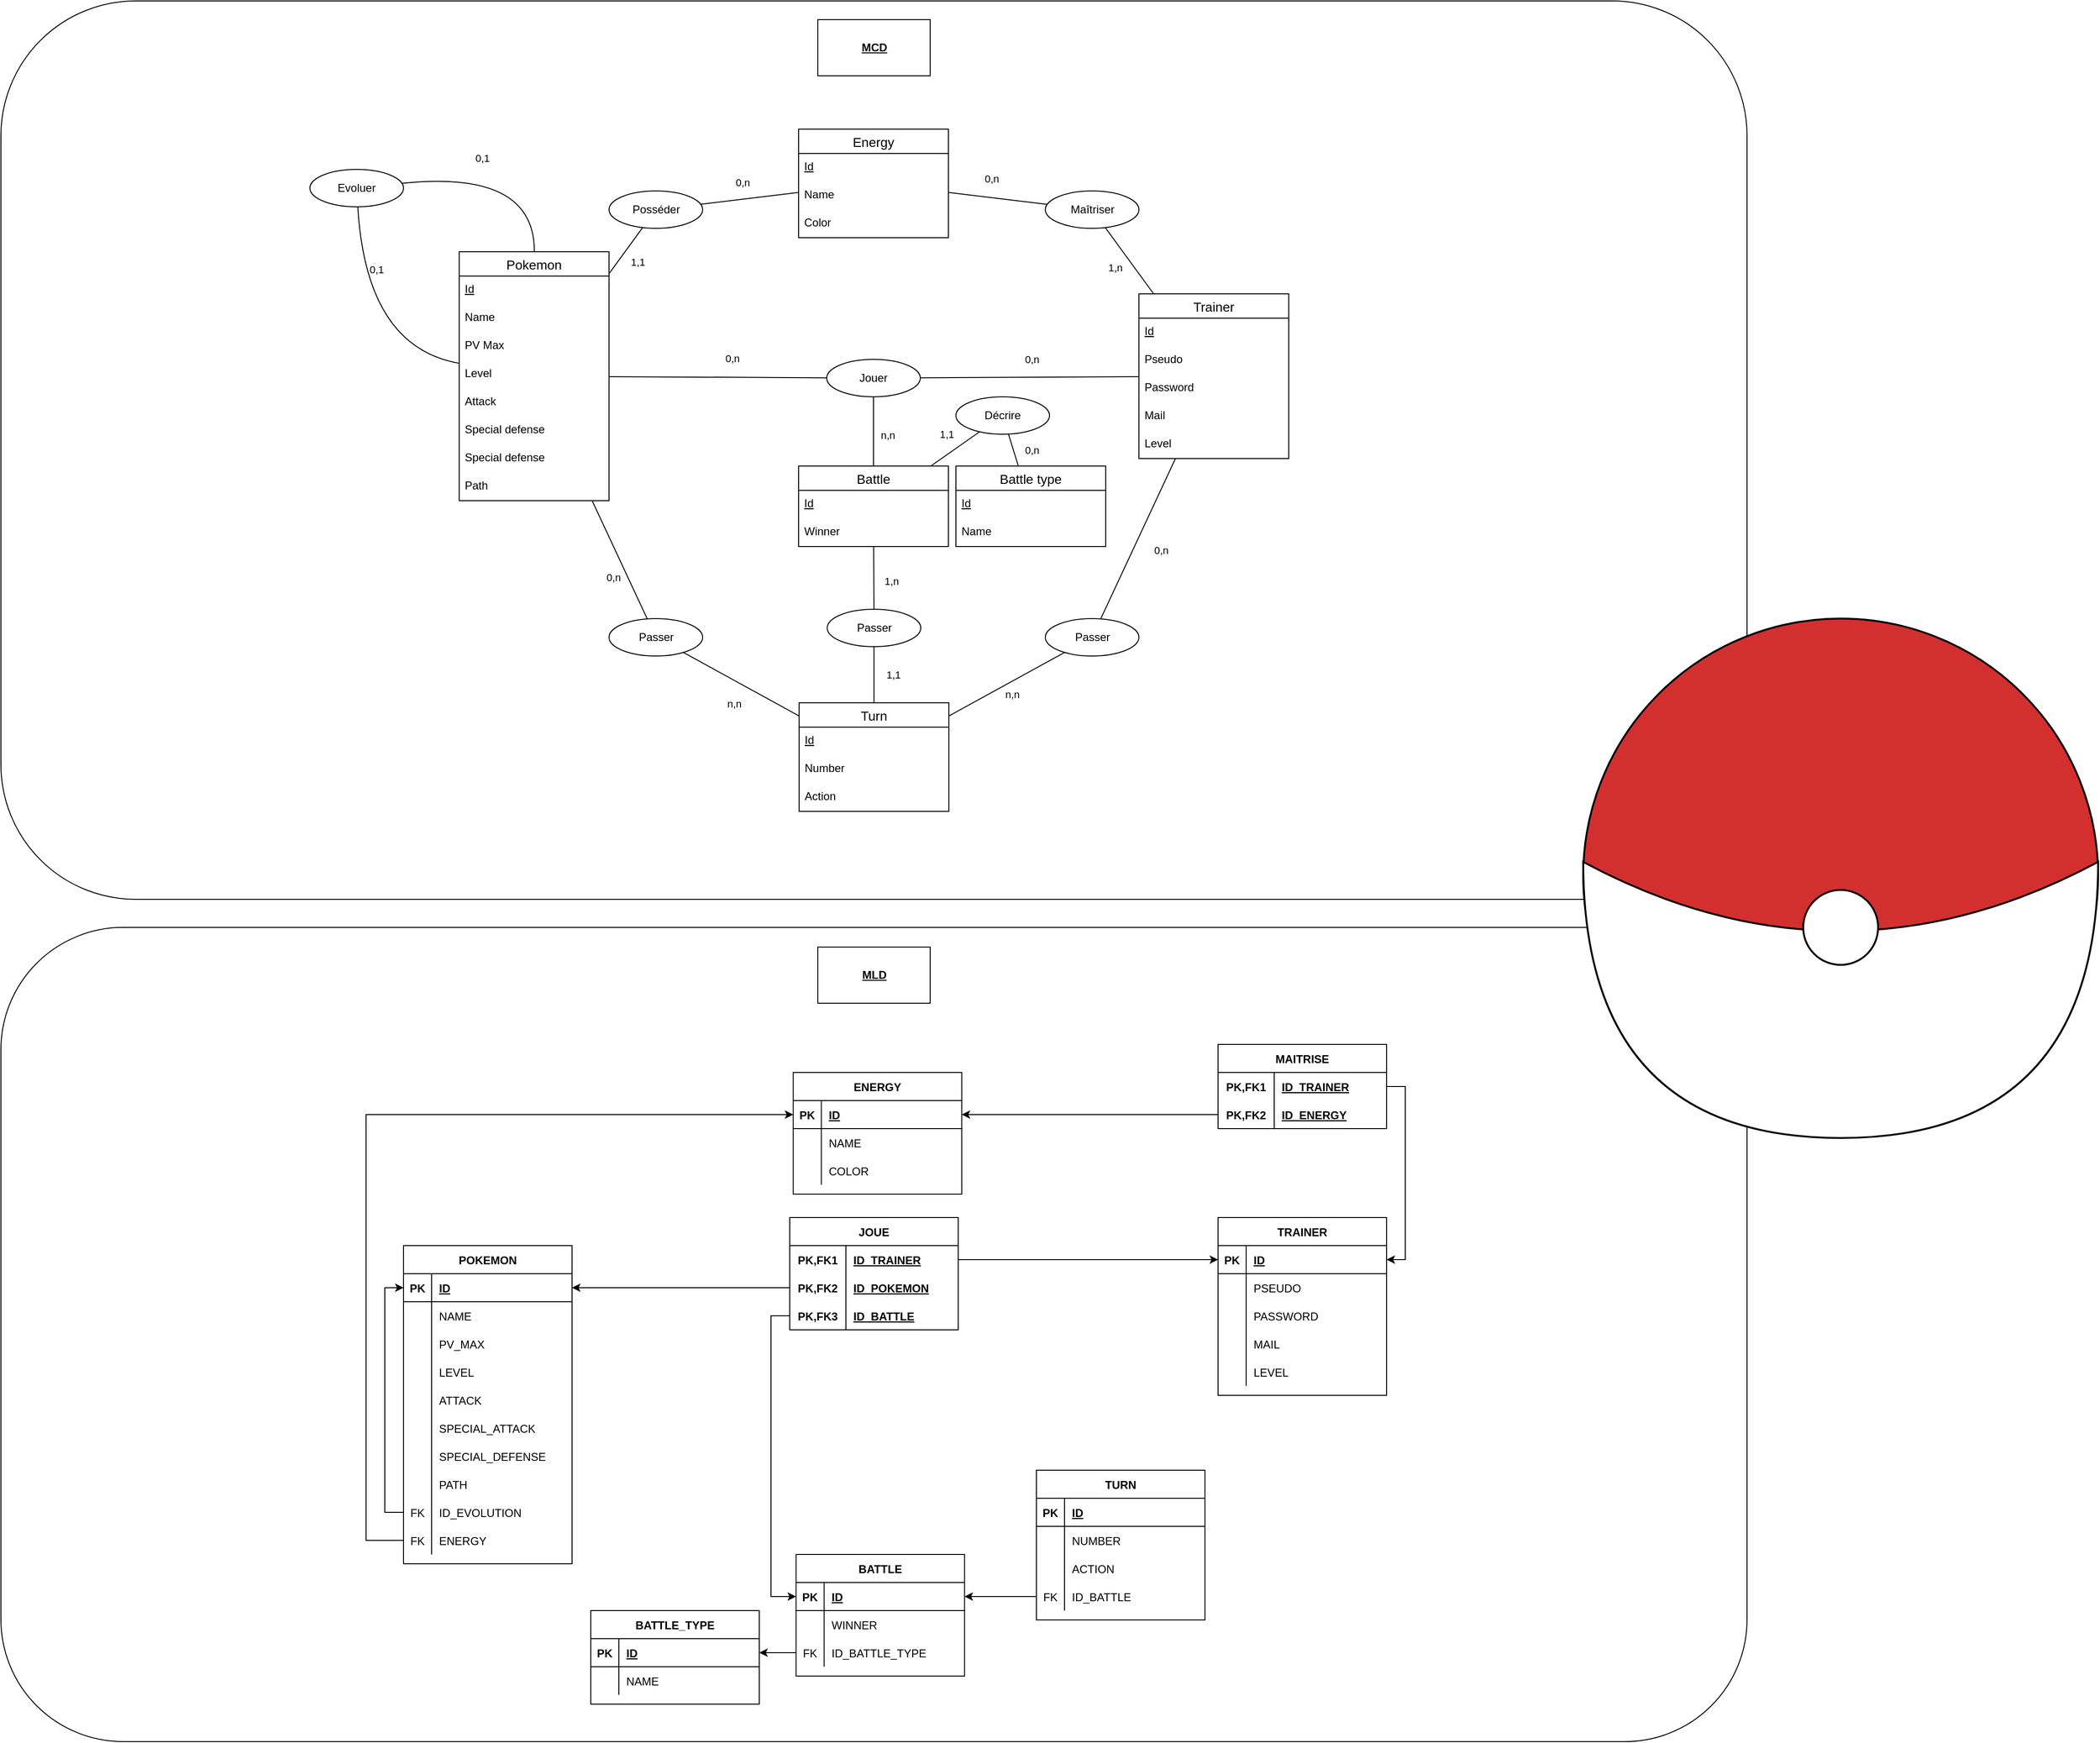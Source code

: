 <mxfile version="20.5.3" type="device"><diagram id="NmecbuoK3RITYaPVVTp2" name="Page-1"><mxGraphModel dx="5496" dy="1122" grid="1" gridSize="10" guides="1" tooltips="1" connect="1" arrows="1" fold="1" page="1" pageScale="1" pageWidth="1654" pageHeight="1169" math="0" shadow="0"><root><mxCell id="0"/><mxCell id="1" parent="0"/><mxCell id="xwwF951iLogZ3w565BbU-1" value="" style="rounded=1;whiteSpace=wrap;html=1;fontSize=13;fillColor=default;" parent="1" vertex="1"><mxGeometry x="-2310" y="100" width="1865" height="960" as="geometry"/></mxCell><mxCell id="xwwF951iLogZ3w565BbU-2" value="" style="rounded=1;whiteSpace=wrap;html=1;fontSize=13;fillColor=default;" parent="1" vertex="1"><mxGeometry x="-2310" y="1090" width="1865" height="870" as="geometry"/></mxCell><mxCell id="xwwF951iLogZ3w565BbU-214" value="MLD" style="rounded=0;whiteSpace=wrap;html=1;verticalAlign=middle;fontStyle=5" parent="1" vertex="1"><mxGeometry x="-1437.5" y="1111" width="120" height="60" as="geometry"/></mxCell><mxCell id="2a-HYoNSTCxy30YiY3YX-327" value="" style="ellipse;whiteSpace=wrap;html=1;aspect=fixed;fillColor=#D32F2F;strokeColor=#000000;strokeWidth=2;" parent="1" vertex="1"><mxGeometry x="-620" y="760" width="550" height="550" as="geometry"/></mxCell><mxCell id="xwwF951iLogZ3w565BbU-215" value="MCD" style="rounded=0;whiteSpace=wrap;html=1;verticalAlign=middle;fontStyle=5" parent="1" vertex="1"><mxGeometry x="-1437.5" y="120" width="120" height="60" as="geometry"/></mxCell><mxCell id="2a-HYoNSTCxy30YiY3YX-6" value="Pokemon" style="swimlane;fontStyle=0;childLayout=stackLayout;horizontal=1;startSize=26;horizontalStack=0;resizeParent=1;resizeParentMax=0;resizeLast=0;collapsible=1;marginBottom=0;align=center;fontSize=14;" parent="1" vertex="1"><mxGeometry x="-1820.5" y="368" width="160" height="266" as="geometry"/></mxCell><mxCell id="2a-HYoNSTCxy30YiY3YX-7" value="Id" style="text;strokeColor=none;fillColor=none;spacingLeft=4;spacingRight=4;overflow=hidden;rotatable=0;points=[[0,0.5],[1,0.5]];portConstraint=eastwest;fontSize=12;fontStyle=4" parent="2a-HYoNSTCxy30YiY3YX-6" vertex="1"><mxGeometry y="26" width="160" height="30" as="geometry"/></mxCell><mxCell id="2a-HYoNSTCxy30YiY3YX-8" value="Name" style="text;strokeColor=none;fillColor=none;spacingLeft=4;spacingRight=4;overflow=hidden;rotatable=0;points=[[0,0.5],[1,0.5]];portConstraint=eastwest;fontSize=12;" parent="2a-HYoNSTCxy30YiY3YX-6" vertex="1"><mxGeometry y="56" width="160" height="30" as="geometry"/></mxCell><mxCell id="2a-HYoNSTCxy30YiY3YX-34" value="PV Max" style="text;strokeColor=none;fillColor=none;spacingLeft=4;spacingRight=4;overflow=hidden;rotatable=0;points=[[0,0.5],[1,0.5]];portConstraint=eastwest;fontSize=12;" parent="2a-HYoNSTCxy30YiY3YX-6" vertex="1"><mxGeometry y="86" width="160" height="30" as="geometry"/></mxCell><mxCell id="2a-HYoNSTCxy30YiY3YX-33" value="Level" style="text;strokeColor=none;fillColor=none;spacingLeft=4;spacingRight=4;overflow=hidden;rotatable=0;points=[[0,0.5],[1,0.5]];portConstraint=eastwest;fontSize=12;" parent="2a-HYoNSTCxy30YiY3YX-6" vertex="1"><mxGeometry y="116" width="160" height="30" as="geometry"/></mxCell><mxCell id="2a-HYoNSTCxy30YiY3YX-111" value="Attack" style="text;strokeColor=none;fillColor=none;spacingLeft=4;spacingRight=4;overflow=hidden;rotatable=0;points=[[0,0.5],[1,0.5]];portConstraint=eastwest;fontSize=12;" parent="2a-HYoNSTCxy30YiY3YX-6" vertex="1"><mxGeometry y="146" width="160" height="30" as="geometry"/></mxCell><mxCell id="2a-HYoNSTCxy30YiY3YX-112" value="Special defense" style="text;strokeColor=none;fillColor=none;spacingLeft=4;spacingRight=4;overflow=hidden;rotatable=0;points=[[0,0.5],[1,0.5]];portConstraint=eastwest;fontSize=12;" parent="2a-HYoNSTCxy30YiY3YX-6" vertex="1"><mxGeometry y="176" width="160" height="30" as="geometry"/></mxCell><mxCell id="2a-HYoNSTCxy30YiY3YX-113" value="Special defense" style="text;strokeColor=none;fillColor=none;spacingLeft=4;spacingRight=4;overflow=hidden;rotatable=0;points=[[0,0.5],[1,0.5]];portConstraint=eastwest;fontSize=12;" parent="2a-HYoNSTCxy30YiY3YX-6" vertex="1"><mxGeometry y="206" width="160" height="30" as="geometry"/></mxCell><mxCell id="2a-HYoNSTCxy30YiY3YX-35" value="Path" style="text;strokeColor=none;fillColor=none;spacingLeft=4;spacingRight=4;overflow=hidden;rotatable=0;points=[[0,0.5],[1,0.5]];portConstraint=eastwest;fontSize=12;" parent="2a-HYoNSTCxy30YiY3YX-6" vertex="1"><mxGeometry y="236" width="160" height="30" as="geometry"/></mxCell><mxCell id="2a-HYoNSTCxy30YiY3YX-36" value="Energy" style="swimlane;fontStyle=0;childLayout=stackLayout;horizontal=1;startSize=26;horizontalStack=0;resizeParent=1;resizeParentMax=0;resizeLast=0;collapsible=1;marginBottom=0;align=center;fontSize=14;" parent="1" vertex="1"><mxGeometry x="-1458" y="237" width="160" height="116" as="geometry"/></mxCell><mxCell id="2a-HYoNSTCxy30YiY3YX-37" value="Id" style="text;strokeColor=none;fillColor=none;spacingLeft=4;spacingRight=4;overflow=hidden;rotatable=0;points=[[0,0.5],[1,0.5]];portConstraint=eastwest;fontSize=12;fontStyle=4" parent="2a-HYoNSTCxy30YiY3YX-36" vertex="1"><mxGeometry y="26" width="160" height="30" as="geometry"/></mxCell><mxCell id="2a-HYoNSTCxy30YiY3YX-38" value="Name" style="text;strokeColor=none;fillColor=none;spacingLeft=4;spacingRight=4;overflow=hidden;rotatable=0;points=[[0,0.5],[1,0.5]];portConstraint=eastwest;fontSize=12;" parent="2a-HYoNSTCxy30YiY3YX-36" vertex="1"><mxGeometry y="56" width="160" height="30" as="geometry"/></mxCell><mxCell id="2a-HYoNSTCxy30YiY3YX-96" value="Color" style="text;strokeColor=none;fillColor=none;spacingLeft=4;spacingRight=4;overflow=hidden;rotatable=0;points=[[0,0.5],[1,0.5]];portConstraint=eastwest;fontSize=12;" parent="2a-HYoNSTCxy30YiY3YX-36" vertex="1"><mxGeometry y="86" width="160" height="30" as="geometry"/></mxCell><mxCell id="2a-HYoNSTCxy30YiY3YX-47" value="Posséder" style="ellipse;whiteSpace=wrap;html=1;align=center;strokeColor=#000000;" parent="1" vertex="1"><mxGeometry x="-1660.5" y="303" width="100" height="40" as="geometry"/></mxCell><mxCell id="2a-HYoNSTCxy30YiY3YX-57" value="" style="endArrow=none;html=1;rounded=0;" parent="1" source="2a-HYoNSTCxy30YiY3YX-36" target="2a-HYoNSTCxy30YiY3YX-47" edge="1"><mxGeometry relative="1" as="geometry"><mxPoint x="-1950" y="590" as="sourcePoint"/><mxPoint x="-1790" y="590" as="targetPoint"/></mxGeometry></mxCell><mxCell id="2a-HYoNSTCxy30YiY3YX-58" value="0,n" style="edgeLabel;html=1;align=center;verticalAlign=middle;resizable=0;points=[];" parent="2a-HYoNSTCxy30YiY3YX-57" vertex="1" connectable="0"><mxGeometry x="0.345" y="-4" relative="1" as="geometry"><mxPoint x="11" y="-15" as="offset"/></mxGeometry></mxCell><mxCell id="2a-HYoNSTCxy30YiY3YX-62" value="" style="endArrow=none;html=1;rounded=0;" parent="1" source="2a-HYoNSTCxy30YiY3YX-47" target="2a-HYoNSTCxy30YiY3YX-6" edge="1"><mxGeometry relative="1" as="geometry"><mxPoint x="-2090" y="650" as="sourcePoint"/><mxPoint x="-2010" y="450" as="targetPoint"/></mxGeometry></mxCell><mxCell id="2a-HYoNSTCxy30YiY3YX-63" value="1,1" style="edgeLabel;html=1;align=center;verticalAlign=middle;resizable=0;points=[];" parent="2a-HYoNSTCxy30YiY3YX-62" vertex="1" connectable="0"><mxGeometry x="0.345" y="-4" relative="1" as="geometry"><mxPoint x="22" y="6" as="offset"/></mxGeometry></mxCell><mxCell id="2a-HYoNSTCxy30YiY3YX-68" value="Trainer" style="swimlane;fontStyle=0;childLayout=stackLayout;horizontal=1;startSize=26;horizontalStack=0;resizeParent=1;resizeParentMax=0;resizeLast=0;collapsible=1;marginBottom=0;align=center;fontSize=14;" parent="1" vertex="1"><mxGeometry x="-1094.5" y="413" width="160" height="176" as="geometry"/></mxCell><mxCell id="2a-HYoNSTCxy30YiY3YX-69" value="Id" style="text;strokeColor=none;fillColor=none;spacingLeft=4;spacingRight=4;overflow=hidden;rotatable=0;points=[[0,0.5],[1,0.5]];portConstraint=eastwest;fontSize=12;fontStyle=4" parent="2a-HYoNSTCxy30YiY3YX-68" vertex="1"><mxGeometry y="26" width="160" height="30" as="geometry"/></mxCell><mxCell id="2a-HYoNSTCxy30YiY3YX-70" value="Pseudo" style="text;strokeColor=none;fillColor=none;spacingLeft=4;spacingRight=4;overflow=hidden;rotatable=0;points=[[0,0.5],[1,0.5]];portConstraint=eastwest;fontSize=12;" parent="2a-HYoNSTCxy30YiY3YX-68" vertex="1"><mxGeometry y="56" width="160" height="30" as="geometry"/></mxCell><mxCell id="2a-HYoNSTCxy30YiY3YX-74" value="Password" style="text;strokeColor=none;fillColor=none;spacingLeft=4;spacingRight=4;overflow=hidden;rotatable=0;points=[[0,0.5],[1,0.5]];portConstraint=eastwest;fontSize=12;" parent="2a-HYoNSTCxy30YiY3YX-68" vertex="1"><mxGeometry y="86" width="160" height="30" as="geometry"/></mxCell><mxCell id="2a-HYoNSTCxy30YiY3YX-71" value="Mail" style="text;strokeColor=none;fillColor=none;spacingLeft=4;spacingRight=4;overflow=hidden;rotatable=0;points=[[0,0.5],[1,0.5]];portConstraint=eastwest;fontSize=12;" parent="2a-HYoNSTCxy30YiY3YX-68" vertex="1"><mxGeometry y="116" width="160" height="30" as="geometry"/></mxCell><mxCell id="2a-HYoNSTCxy30YiY3YX-72" value="Level" style="text;strokeColor=none;fillColor=none;spacingLeft=4;spacingRight=4;overflow=hidden;rotatable=0;points=[[0,0.5],[1,0.5]];portConstraint=eastwest;fontSize=12;" parent="2a-HYoNSTCxy30YiY3YX-68" vertex="1"><mxGeometry y="146" width="160" height="30" as="geometry"/></mxCell><mxCell id="2a-HYoNSTCxy30YiY3YX-75" value="Maîtriser" style="ellipse;whiteSpace=wrap;html=1;align=center;strokeColor=#000000;" parent="1" vertex="1"><mxGeometry x="-1194.5" y="303" width="100" height="40" as="geometry"/></mxCell><mxCell id="2a-HYoNSTCxy30YiY3YX-76" value="" style="endArrow=none;html=1;rounded=0;" parent="1" source="2a-HYoNSTCxy30YiY3YX-68" target="2a-HYoNSTCxy30YiY3YX-75" edge="1"><mxGeometry relative="1" as="geometry"><mxPoint x="-1588.563" y="519.12" as="sourcePoint"/><mxPoint x="-1679.998" y="600.873" as="targetPoint"/></mxGeometry></mxCell><mxCell id="2a-HYoNSTCxy30YiY3YX-77" value="1,n" style="edgeLabel;html=1;align=center;verticalAlign=middle;resizable=0;points=[];" parent="2a-HYoNSTCxy30YiY3YX-76" vertex="1" connectable="0"><mxGeometry x="0.345" y="-4" relative="1" as="geometry"><mxPoint x="-10" y="22" as="offset"/></mxGeometry></mxCell><mxCell id="2a-HYoNSTCxy30YiY3YX-78" value="" style="endArrow=none;html=1;rounded=0;" parent="1" source="2a-HYoNSTCxy30YiY3YX-75" target="2a-HYoNSTCxy30YiY3YX-36" edge="1"><mxGeometry relative="1" as="geometry"><mxPoint x="-1567.19" y="521.03" as="sourcePoint"/><mxPoint x="-1692.807" y="539.998" as="targetPoint"/></mxGeometry></mxCell><mxCell id="2a-HYoNSTCxy30YiY3YX-79" value="0,n" style="edgeLabel;html=1;align=center;verticalAlign=middle;resizable=0;points=[];" parent="2a-HYoNSTCxy30YiY3YX-78" vertex="1" connectable="0"><mxGeometry x="0.345" y="-4" relative="1" as="geometry"><mxPoint x="11" y="-15" as="offset"/></mxGeometry></mxCell><mxCell id="2a-HYoNSTCxy30YiY3YX-84" value="Battle" style="swimlane;fontStyle=0;childLayout=stackLayout;horizontal=1;startSize=26;horizontalStack=0;resizeParent=1;resizeParentMax=0;resizeLast=0;collapsible=1;marginBottom=0;align=center;fontSize=14;" parent="1" vertex="1"><mxGeometry x="-1458" y="597" width="160" height="86" as="geometry"/></mxCell><mxCell id="2a-HYoNSTCxy30YiY3YX-85" value="Id" style="text;strokeColor=none;fillColor=none;spacingLeft=4;spacingRight=4;overflow=hidden;rotatable=0;points=[[0,0.5],[1,0.5]];portConstraint=eastwest;fontSize=12;fontStyle=4" parent="2a-HYoNSTCxy30YiY3YX-84" vertex="1"><mxGeometry y="26" width="160" height="30" as="geometry"/></mxCell><mxCell id="2a-HYoNSTCxy30YiY3YX-136" value="Winner" style="text;strokeColor=none;fillColor=none;spacingLeft=4;spacingRight=4;overflow=hidden;rotatable=0;points=[[0,0.5],[1,0.5]];portConstraint=eastwest;fontSize=12;" parent="2a-HYoNSTCxy30YiY3YX-84" vertex="1"><mxGeometry y="56" width="160" height="30" as="geometry"/></mxCell><mxCell id="2a-HYoNSTCxy30YiY3YX-135" value="Jouer" style="ellipse;whiteSpace=wrap;html=1;align=center;strokeColor=#000000;" parent="1" vertex="1"><mxGeometry x="-1428" y="483" width="100" height="40" as="geometry"/></mxCell><mxCell id="2a-HYoNSTCxy30YiY3YX-138" value="" style="endArrow=none;html=1;rounded=0;" parent="1" source="2a-HYoNSTCxy30YiY3YX-84" target="2a-HYoNSTCxy30YiY3YX-135" edge="1"><mxGeometry relative="1" as="geometry"><mxPoint x="-1377.95" y="630" as="sourcePoint"/><mxPoint x="-1377.95" y="564" as="targetPoint"/></mxGeometry></mxCell><mxCell id="2a-HYoNSTCxy30YiY3YX-139" value="n,n" style="edgeLabel;html=1;align=center;verticalAlign=middle;resizable=0;points=[];rotation=0;" parent="2a-HYoNSTCxy30YiY3YX-138" vertex="1" connectable="0"><mxGeometry x="0.345" y="-4" relative="1" as="geometry"><mxPoint x="11" y="17" as="offset"/></mxGeometry></mxCell><mxCell id="2a-HYoNSTCxy30YiY3YX-140" value="" style="endArrow=none;html=1;rounded=0;" parent="1" source="2a-HYoNSTCxy30YiY3YX-68" target="2a-HYoNSTCxy30YiY3YX-135" edge="1"><mxGeometry relative="1" as="geometry"><mxPoint x="-1279.713" y="455.999" as="sourcePoint"/><mxPoint x="-1420" y="449.696" as="targetPoint"/></mxGeometry></mxCell><mxCell id="2a-HYoNSTCxy30YiY3YX-141" value="0,n" style="edgeLabel;html=1;align=center;verticalAlign=middle;resizable=0;points=[];" parent="2a-HYoNSTCxy30YiY3YX-140" vertex="1" connectable="0"><mxGeometry x="0.345" y="-4" relative="1" as="geometry"><mxPoint x="42" y="-16" as="offset"/></mxGeometry></mxCell><mxCell id="2a-HYoNSTCxy30YiY3YX-142" value="" style="endArrow=none;html=1;rounded=0;" parent="1" source="2a-HYoNSTCxy30YiY3YX-135" target="2a-HYoNSTCxy30YiY3YX-6" edge="1"><mxGeometry relative="1" as="geometry"><mxPoint x="-1259.713" y="377.859" as="sourcePoint"/><mxPoint x="-1400" y="371.556" as="targetPoint"/></mxGeometry></mxCell><mxCell id="2a-HYoNSTCxy30YiY3YX-143" value="0,n" style="edgeLabel;html=1;align=center;verticalAlign=middle;resizable=0;points=[];" parent="2a-HYoNSTCxy30YiY3YX-142" vertex="1" connectable="0"><mxGeometry x="0.345" y="-4" relative="1" as="geometry"><mxPoint x="55" y="-16" as="offset"/></mxGeometry></mxCell><mxCell id="2a-HYoNSTCxy30YiY3YX-145" value="ENERGY" style="shape=table;startSize=30;container=1;collapsible=1;childLayout=tableLayout;fixedRows=1;rowLines=0;fontStyle=1;align=center;resizeLast=1;strokeColor=#000000;" parent="1" vertex="1"><mxGeometry x="-1463.75" y="1245" width="180" height="130" as="geometry"/></mxCell><mxCell id="2a-HYoNSTCxy30YiY3YX-146" value="" style="shape=tableRow;horizontal=0;startSize=0;swimlaneHead=0;swimlaneBody=0;fillColor=none;collapsible=0;dropTarget=0;points=[[0,0.5],[1,0.5]];portConstraint=eastwest;top=0;left=0;right=0;bottom=1;strokeColor=#000000;" parent="2a-HYoNSTCxy30YiY3YX-145" vertex="1"><mxGeometry y="30" width="180" height="30" as="geometry"/></mxCell><mxCell id="2a-HYoNSTCxy30YiY3YX-147" value="PK" style="shape=partialRectangle;connectable=0;fillColor=none;top=0;left=0;bottom=0;right=0;fontStyle=1;overflow=hidden;strokeColor=#000000;" parent="2a-HYoNSTCxy30YiY3YX-146" vertex="1"><mxGeometry width="30" height="30" as="geometry"><mxRectangle width="30" height="30" as="alternateBounds"/></mxGeometry></mxCell><mxCell id="2a-HYoNSTCxy30YiY3YX-148" value="ID" style="shape=partialRectangle;connectable=0;fillColor=none;top=0;left=0;bottom=0;right=0;align=left;spacingLeft=6;fontStyle=5;overflow=hidden;strokeColor=#000000;" parent="2a-HYoNSTCxy30YiY3YX-146" vertex="1"><mxGeometry x="30" width="150" height="30" as="geometry"><mxRectangle width="150" height="30" as="alternateBounds"/></mxGeometry></mxCell><mxCell id="2a-HYoNSTCxy30YiY3YX-149" value="" style="shape=tableRow;horizontal=0;startSize=0;swimlaneHead=0;swimlaneBody=0;fillColor=none;collapsible=0;dropTarget=0;points=[[0,0.5],[1,0.5]];portConstraint=eastwest;top=0;left=0;right=0;bottom=0;strokeColor=#000000;" parent="2a-HYoNSTCxy30YiY3YX-145" vertex="1"><mxGeometry y="60" width="180" height="30" as="geometry"/></mxCell><mxCell id="2a-HYoNSTCxy30YiY3YX-150" value="" style="shape=partialRectangle;connectable=0;fillColor=none;top=0;left=0;bottom=0;right=0;editable=1;overflow=hidden;strokeColor=#000000;" parent="2a-HYoNSTCxy30YiY3YX-149" vertex="1"><mxGeometry width="30" height="30" as="geometry"><mxRectangle width="30" height="30" as="alternateBounds"/></mxGeometry></mxCell><mxCell id="2a-HYoNSTCxy30YiY3YX-151" value="NAME" style="shape=partialRectangle;connectable=0;fillColor=none;top=0;left=0;bottom=0;right=0;align=left;spacingLeft=6;overflow=hidden;strokeColor=#000000;" parent="2a-HYoNSTCxy30YiY3YX-149" vertex="1"><mxGeometry x="30" width="150" height="30" as="geometry"><mxRectangle width="150" height="30" as="alternateBounds"/></mxGeometry></mxCell><mxCell id="2a-HYoNSTCxy30YiY3YX-152" value="" style="shape=tableRow;horizontal=0;startSize=0;swimlaneHead=0;swimlaneBody=0;fillColor=none;collapsible=0;dropTarget=0;points=[[0,0.5],[1,0.5]];portConstraint=eastwest;top=0;left=0;right=0;bottom=0;strokeColor=#000000;" parent="2a-HYoNSTCxy30YiY3YX-145" vertex="1"><mxGeometry y="90" width="180" height="30" as="geometry"/></mxCell><mxCell id="2a-HYoNSTCxy30YiY3YX-153" value="" style="shape=partialRectangle;connectable=0;fillColor=none;top=0;left=0;bottom=0;right=0;editable=1;overflow=hidden;strokeColor=#000000;" parent="2a-HYoNSTCxy30YiY3YX-152" vertex="1"><mxGeometry width="30" height="30" as="geometry"><mxRectangle width="30" height="30" as="alternateBounds"/></mxGeometry></mxCell><mxCell id="2a-HYoNSTCxy30YiY3YX-154" value="COLOR" style="shape=partialRectangle;connectable=0;fillColor=none;top=0;left=0;bottom=0;right=0;align=left;spacingLeft=6;overflow=hidden;strokeColor=#000000;" parent="2a-HYoNSTCxy30YiY3YX-152" vertex="1"><mxGeometry x="30" width="150" height="30" as="geometry"><mxRectangle width="150" height="30" as="alternateBounds"/></mxGeometry></mxCell><mxCell id="2a-HYoNSTCxy30YiY3YX-158" value="POKEMON" style="shape=table;startSize=30;container=1;collapsible=1;childLayout=tableLayout;fixedRows=1;rowLines=0;fontStyle=1;align=center;resizeLast=1;strokeColor=#000000;" parent="1" vertex="1"><mxGeometry x="-1880" y="1430" width="180" height="340" as="geometry"/></mxCell><mxCell id="2a-HYoNSTCxy30YiY3YX-159" value="" style="shape=tableRow;horizontal=0;startSize=0;swimlaneHead=0;swimlaneBody=0;fillColor=none;collapsible=0;dropTarget=0;points=[[0,0.5],[1,0.5]];portConstraint=eastwest;top=0;left=0;right=0;bottom=1;strokeColor=#000000;" parent="2a-HYoNSTCxy30YiY3YX-158" vertex="1"><mxGeometry y="30" width="180" height="30" as="geometry"/></mxCell><mxCell id="2a-HYoNSTCxy30YiY3YX-160" value="PK" style="shape=partialRectangle;connectable=0;fillColor=none;top=0;left=0;bottom=0;right=0;fontStyle=1;overflow=hidden;strokeColor=#000000;" parent="2a-HYoNSTCxy30YiY3YX-159" vertex="1"><mxGeometry width="30" height="30" as="geometry"><mxRectangle width="30" height="30" as="alternateBounds"/></mxGeometry></mxCell><mxCell id="2a-HYoNSTCxy30YiY3YX-161" value="ID" style="shape=partialRectangle;connectable=0;fillColor=none;top=0;left=0;bottom=0;right=0;align=left;spacingLeft=6;fontStyle=5;overflow=hidden;strokeColor=#000000;" parent="2a-HYoNSTCxy30YiY3YX-159" vertex="1"><mxGeometry x="30" width="150" height="30" as="geometry"><mxRectangle width="150" height="30" as="alternateBounds"/></mxGeometry></mxCell><mxCell id="2a-HYoNSTCxy30YiY3YX-162" value="" style="shape=tableRow;horizontal=0;startSize=0;swimlaneHead=0;swimlaneBody=0;fillColor=none;collapsible=0;dropTarget=0;points=[[0,0.5],[1,0.5]];portConstraint=eastwest;top=0;left=0;right=0;bottom=0;strokeColor=#000000;" parent="2a-HYoNSTCxy30YiY3YX-158" vertex="1"><mxGeometry y="60" width="180" height="30" as="geometry"/></mxCell><mxCell id="2a-HYoNSTCxy30YiY3YX-163" value="" style="shape=partialRectangle;connectable=0;fillColor=none;top=0;left=0;bottom=0;right=0;editable=1;overflow=hidden;strokeColor=#000000;" parent="2a-HYoNSTCxy30YiY3YX-162" vertex="1"><mxGeometry width="30" height="30" as="geometry"><mxRectangle width="30" height="30" as="alternateBounds"/></mxGeometry></mxCell><mxCell id="2a-HYoNSTCxy30YiY3YX-164" value="NAME" style="shape=partialRectangle;connectable=0;fillColor=none;top=0;left=0;bottom=0;right=0;align=left;spacingLeft=6;overflow=hidden;strokeColor=#000000;" parent="2a-HYoNSTCxy30YiY3YX-162" vertex="1"><mxGeometry x="30" width="150" height="30" as="geometry"><mxRectangle width="150" height="30" as="alternateBounds"/></mxGeometry></mxCell><mxCell id="2a-HYoNSTCxy30YiY3YX-168" value="" style="shape=tableRow;horizontal=0;startSize=0;swimlaneHead=0;swimlaneBody=0;fillColor=none;collapsible=0;dropTarget=0;points=[[0,0.5],[1,0.5]];portConstraint=eastwest;top=0;left=0;right=0;bottom=0;strokeColor=#000000;" parent="2a-HYoNSTCxy30YiY3YX-158" vertex="1"><mxGeometry y="90" width="180" height="30" as="geometry"/></mxCell><mxCell id="2a-HYoNSTCxy30YiY3YX-169" value="" style="shape=partialRectangle;connectable=0;fillColor=none;top=0;left=0;bottom=0;right=0;editable=1;overflow=hidden;strokeColor=#000000;" parent="2a-HYoNSTCxy30YiY3YX-168" vertex="1"><mxGeometry width="30" height="30" as="geometry"><mxRectangle width="30" height="30" as="alternateBounds"/></mxGeometry></mxCell><mxCell id="2a-HYoNSTCxy30YiY3YX-170" value="PV_MAX" style="shape=partialRectangle;connectable=0;fillColor=none;top=0;left=0;bottom=0;right=0;align=left;spacingLeft=6;overflow=hidden;strokeColor=#000000;" parent="2a-HYoNSTCxy30YiY3YX-168" vertex="1"><mxGeometry x="30" width="150" height="30" as="geometry"><mxRectangle width="150" height="30" as="alternateBounds"/></mxGeometry></mxCell><mxCell id="2a-HYoNSTCxy30YiY3YX-171" value="" style="shape=tableRow;horizontal=0;startSize=0;swimlaneHead=0;swimlaneBody=0;fillColor=none;collapsible=0;dropTarget=0;points=[[0,0.5],[1,0.5]];portConstraint=eastwest;top=0;left=0;right=0;bottom=0;strokeColor=#000000;" parent="2a-HYoNSTCxy30YiY3YX-158" vertex="1"><mxGeometry y="120" width="180" height="30" as="geometry"/></mxCell><mxCell id="2a-HYoNSTCxy30YiY3YX-172" value="" style="shape=partialRectangle;connectable=0;fillColor=none;top=0;left=0;bottom=0;right=0;editable=1;overflow=hidden;strokeColor=#000000;" parent="2a-HYoNSTCxy30YiY3YX-171" vertex="1"><mxGeometry width="30" height="30" as="geometry"><mxRectangle width="30" height="30" as="alternateBounds"/></mxGeometry></mxCell><mxCell id="2a-HYoNSTCxy30YiY3YX-173" value="LEVEL" style="shape=partialRectangle;connectable=0;fillColor=none;top=0;left=0;bottom=0;right=0;align=left;spacingLeft=6;overflow=hidden;strokeColor=#000000;" parent="2a-HYoNSTCxy30YiY3YX-171" vertex="1"><mxGeometry x="30" width="150" height="30" as="geometry"><mxRectangle width="150" height="30" as="alternateBounds"/></mxGeometry></mxCell><mxCell id="2a-HYoNSTCxy30YiY3YX-174" value="" style="shape=tableRow;horizontal=0;startSize=0;swimlaneHead=0;swimlaneBody=0;fillColor=none;collapsible=0;dropTarget=0;points=[[0,0.5],[1,0.5]];portConstraint=eastwest;top=0;left=0;right=0;bottom=0;strokeColor=#000000;" parent="2a-HYoNSTCxy30YiY3YX-158" vertex="1"><mxGeometry y="150" width="180" height="30" as="geometry"/></mxCell><mxCell id="2a-HYoNSTCxy30YiY3YX-175" value="" style="shape=partialRectangle;connectable=0;fillColor=none;top=0;left=0;bottom=0;right=0;editable=1;overflow=hidden;strokeColor=#000000;" parent="2a-HYoNSTCxy30YiY3YX-174" vertex="1"><mxGeometry width="30" height="30" as="geometry"><mxRectangle width="30" height="30" as="alternateBounds"/></mxGeometry></mxCell><mxCell id="2a-HYoNSTCxy30YiY3YX-176" value="ATTACK" style="shape=partialRectangle;connectable=0;fillColor=none;top=0;left=0;bottom=0;right=0;align=left;spacingLeft=6;overflow=hidden;strokeColor=#000000;" parent="2a-HYoNSTCxy30YiY3YX-174" vertex="1"><mxGeometry x="30" width="150" height="30" as="geometry"><mxRectangle width="150" height="30" as="alternateBounds"/></mxGeometry></mxCell><mxCell id="2a-HYoNSTCxy30YiY3YX-177" value="" style="shape=tableRow;horizontal=0;startSize=0;swimlaneHead=0;swimlaneBody=0;fillColor=none;collapsible=0;dropTarget=0;points=[[0,0.5],[1,0.5]];portConstraint=eastwest;top=0;left=0;right=0;bottom=0;strokeColor=#000000;" parent="2a-HYoNSTCxy30YiY3YX-158" vertex="1"><mxGeometry y="180" width="180" height="30" as="geometry"/></mxCell><mxCell id="2a-HYoNSTCxy30YiY3YX-178" value="" style="shape=partialRectangle;connectable=0;fillColor=none;top=0;left=0;bottom=0;right=0;editable=1;overflow=hidden;strokeColor=#000000;" parent="2a-HYoNSTCxy30YiY3YX-177" vertex="1"><mxGeometry width="30" height="30" as="geometry"><mxRectangle width="30" height="30" as="alternateBounds"/></mxGeometry></mxCell><mxCell id="2a-HYoNSTCxy30YiY3YX-179" value="SPECIAL_ATTACK" style="shape=partialRectangle;connectable=0;fillColor=none;top=0;left=0;bottom=0;right=0;align=left;spacingLeft=6;overflow=hidden;strokeColor=#000000;" parent="2a-HYoNSTCxy30YiY3YX-177" vertex="1"><mxGeometry x="30" width="150" height="30" as="geometry"><mxRectangle width="150" height="30" as="alternateBounds"/></mxGeometry></mxCell><mxCell id="2a-HYoNSTCxy30YiY3YX-180" value="" style="shape=tableRow;horizontal=0;startSize=0;swimlaneHead=0;swimlaneBody=0;fillColor=none;collapsible=0;dropTarget=0;points=[[0,0.5],[1,0.5]];portConstraint=eastwest;top=0;left=0;right=0;bottom=0;strokeColor=#000000;" parent="2a-HYoNSTCxy30YiY3YX-158" vertex="1"><mxGeometry y="210" width="180" height="30" as="geometry"/></mxCell><mxCell id="2a-HYoNSTCxy30YiY3YX-181" value="" style="shape=partialRectangle;connectable=0;fillColor=none;top=0;left=0;bottom=0;right=0;editable=1;overflow=hidden;strokeColor=#000000;" parent="2a-HYoNSTCxy30YiY3YX-180" vertex="1"><mxGeometry width="30" height="30" as="geometry"><mxRectangle width="30" height="30" as="alternateBounds"/></mxGeometry></mxCell><mxCell id="2a-HYoNSTCxy30YiY3YX-182" value="SPECIAL_DEFENSE" style="shape=partialRectangle;connectable=0;fillColor=none;top=0;left=0;bottom=0;right=0;align=left;spacingLeft=6;overflow=hidden;strokeColor=#000000;" parent="2a-HYoNSTCxy30YiY3YX-180" vertex="1"><mxGeometry x="30" width="150" height="30" as="geometry"><mxRectangle width="150" height="30" as="alternateBounds"/></mxGeometry></mxCell><mxCell id="2a-HYoNSTCxy30YiY3YX-183" value="" style="shape=tableRow;horizontal=0;startSize=0;swimlaneHead=0;swimlaneBody=0;fillColor=none;collapsible=0;dropTarget=0;points=[[0,0.5],[1,0.5]];portConstraint=eastwest;top=0;left=0;right=0;bottom=0;strokeColor=#000000;" parent="2a-HYoNSTCxy30YiY3YX-158" vertex="1"><mxGeometry y="240" width="180" height="30" as="geometry"/></mxCell><mxCell id="2a-HYoNSTCxy30YiY3YX-184" value="" style="shape=partialRectangle;connectable=0;fillColor=none;top=0;left=0;bottom=0;right=0;editable=1;overflow=hidden;strokeColor=#000000;" parent="2a-HYoNSTCxy30YiY3YX-183" vertex="1"><mxGeometry width="30" height="30" as="geometry"><mxRectangle width="30" height="30" as="alternateBounds"/></mxGeometry></mxCell><mxCell id="2a-HYoNSTCxy30YiY3YX-185" value="PATH" style="shape=partialRectangle;connectable=0;fillColor=none;top=0;left=0;bottom=0;right=0;align=left;spacingLeft=6;overflow=hidden;strokeColor=#000000;" parent="2a-HYoNSTCxy30YiY3YX-183" vertex="1"><mxGeometry x="30" width="150" height="30" as="geometry"><mxRectangle width="150" height="30" as="alternateBounds"/></mxGeometry></mxCell><mxCell id="tKbNVNIGj7vHLYTA7iPd-42" style="edgeStyle=orthogonalEdgeStyle;rounded=0;orthogonalLoop=1;jettySize=auto;html=1;entryX=0;entryY=0.5;entryDx=0;entryDy=0;" edge="1" parent="2a-HYoNSTCxy30YiY3YX-158" source="tKbNVNIGj7vHLYTA7iPd-33" target="2a-HYoNSTCxy30YiY3YX-159"><mxGeometry relative="1" as="geometry"/></mxCell><mxCell id="tKbNVNIGj7vHLYTA7iPd-33" value="" style="shape=tableRow;horizontal=0;startSize=0;swimlaneHead=0;swimlaneBody=0;fillColor=none;collapsible=0;dropTarget=0;points=[[0,0.5],[1,0.5]];portConstraint=eastwest;top=0;left=0;right=0;bottom=0;" vertex="1" parent="2a-HYoNSTCxy30YiY3YX-158"><mxGeometry y="270" width="180" height="30" as="geometry"/></mxCell><mxCell id="tKbNVNIGj7vHLYTA7iPd-34" value="FK" style="shape=partialRectangle;connectable=0;fillColor=none;top=0;left=0;bottom=0;right=0;fontStyle=0;overflow=hidden;" vertex="1" parent="tKbNVNIGj7vHLYTA7iPd-33"><mxGeometry width="30" height="30" as="geometry"><mxRectangle width="30" height="30" as="alternateBounds"/></mxGeometry></mxCell><mxCell id="tKbNVNIGj7vHLYTA7iPd-35" value="ID_EVOLUTION" style="shape=partialRectangle;connectable=0;fillColor=none;top=0;left=0;bottom=0;right=0;align=left;spacingLeft=6;fontStyle=0;overflow=hidden;" vertex="1" parent="tKbNVNIGj7vHLYTA7iPd-33"><mxGeometry x="30" width="150" height="30" as="geometry"><mxRectangle width="150" height="30" as="alternateBounds"/></mxGeometry></mxCell><mxCell id="tKbNVNIGj7vHLYTA7iPd-38" value="" style="shape=tableRow;horizontal=0;startSize=0;swimlaneHead=0;swimlaneBody=0;fillColor=none;collapsible=0;dropTarget=0;points=[[0,0.5],[1,0.5]];portConstraint=eastwest;top=0;left=0;right=0;bottom=0;" vertex="1" parent="2a-HYoNSTCxy30YiY3YX-158"><mxGeometry y="300" width="180" height="30" as="geometry"/></mxCell><mxCell id="tKbNVNIGj7vHLYTA7iPd-39" value="FK" style="shape=partialRectangle;connectable=0;fillColor=none;top=0;left=0;bottom=0;right=0;fontStyle=0;overflow=hidden;" vertex="1" parent="tKbNVNIGj7vHLYTA7iPd-38"><mxGeometry width="30" height="30" as="geometry"><mxRectangle width="30" height="30" as="alternateBounds"/></mxGeometry></mxCell><mxCell id="tKbNVNIGj7vHLYTA7iPd-40" value="ENERGY" style="shape=partialRectangle;connectable=0;fillColor=none;top=0;left=0;bottom=0;right=0;align=left;spacingLeft=6;fontStyle=0;overflow=hidden;" vertex="1" parent="tKbNVNIGj7vHLYTA7iPd-38"><mxGeometry x="30" width="150" height="30" as="geometry"><mxRectangle width="150" height="30" as="alternateBounds"/></mxGeometry></mxCell><mxCell id="2a-HYoNSTCxy30YiY3YX-222" value="TRAINER" style="shape=table;startSize=30;container=1;collapsible=1;childLayout=tableLayout;fixedRows=1;rowLines=0;fontStyle=1;align=center;resizeLast=1;strokeColor=#000000;" parent="1" vertex="1"><mxGeometry x="-1010" y="1400" width="180" height="190" as="geometry"/></mxCell><mxCell id="2a-HYoNSTCxy30YiY3YX-223" value="" style="shape=tableRow;horizontal=0;startSize=0;swimlaneHead=0;swimlaneBody=0;fillColor=none;collapsible=0;dropTarget=0;points=[[0,0.5],[1,0.5]];portConstraint=eastwest;top=0;left=0;right=0;bottom=1;strokeColor=#000000;" parent="2a-HYoNSTCxy30YiY3YX-222" vertex="1"><mxGeometry y="30" width="180" height="30" as="geometry"/></mxCell><mxCell id="2a-HYoNSTCxy30YiY3YX-224" value="PK" style="shape=partialRectangle;connectable=0;fillColor=none;top=0;left=0;bottom=0;right=0;fontStyle=1;overflow=hidden;strokeColor=#000000;" parent="2a-HYoNSTCxy30YiY3YX-223" vertex="1"><mxGeometry width="30" height="30" as="geometry"><mxRectangle width="30" height="30" as="alternateBounds"/></mxGeometry></mxCell><mxCell id="2a-HYoNSTCxy30YiY3YX-225" value="ID" style="shape=partialRectangle;connectable=0;fillColor=none;top=0;left=0;bottom=0;right=0;align=left;spacingLeft=6;fontStyle=5;overflow=hidden;strokeColor=#000000;" parent="2a-HYoNSTCxy30YiY3YX-223" vertex="1"><mxGeometry x="30" width="150" height="30" as="geometry"><mxRectangle width="150" height="30" as="alternateBounds"/></mxGeometry></mxCell><mxCell id="2a-HYoNSTCxy30YiY3YX-226" value="" style="shape=tableRow;horizontal=0;startSize=0;swimlaneHead=0;swimlaneBody=0;fillColor=none;collapsible=0;dropTarget=0;points=[[0,0.5],[1,0.5]];portConstraint=eastwest;top=0;left=0;right=0;bottom=0;strokeColor=#000000;" parent="2a-HYoNSTCxy30YiY3YX-222" vertex="1"><mxGeometry y="60" width="180" height="30" as="geometry"/></mxCell><mxCell id="2a-HYoNSTCxy30YiY3YX-227" value="" style="shape=partialRectangle;connectable=0;fillColor=none;top=0;left=0;bottom=0;right=0;editable=1;overflow=hidden;strokeColor=#000000;" parent="2a-HYoNSTCxy30YiY3YX-226" vertex="1"><mxGeometry width="30" height="30" as="geometry"><mxRectangle width="30" height="30" as="alternateBounds"/></mxGeometry></mxCell><mxCell id="2a-HYoNSTCxy30YiY3YX-228" value="PSEUDO" style="shape=partialRectangle;connectable=0;fillColor=none;top=0;left=0;bottom=0;right=0;align=left;spacingLeft=6;overflow=hidden;strokeColor=#000000;" parent="2a-HYoNSTCxy30YiY3YX-226" vertex="1"><mxGeometry x="30" width="150" height="30" as="geometry"><mxRectangle width="150" height="30" as="alternateBounds"/></mxGeometry></mxCell><mxCell id="2a-HYoNSTCxy30YiY3YX-229" value="" style="shape=tableRow;horizontal=0;startSize=0;swimlaneHead=0;swimlaneBody=0;fillColor=none;collapsible=0;dropTarget=0;points=[[0,0.5],[1,0.5]];portConstraint=eastwest;top=0;left=0;right=0;bottom=0;strokeColor=#000000;" parent="2a-HYoNSTCxy30YiY3YX-222" vertex="1"><mxGeometry y="90" width="180" height="30" as="geometry"/></mxCell><mxCell id="2a-HYoNSTCxy30YiY3YX-230" value="" style="shape=partialRectangle;connectable=0;fillColor=none;top=0;left=0;bottom=0;right=0;editable=1;overflow=hidden;strokeColor=#000000;" parent="2a-HYoNSTCxy30YiY3YX-229" vertex="1"><mxGeometry width="30" height="30" as="geometry"><mxRectangle width="30" height="30" as="alternateBounds"/></mxGeometry></mxCell><mxCell id="2a-HYoNSTCxy30YiY3YX-231" value="PASSWORD" style="shape=partialRectangle;connectable=0;fillColor=none;top=0;left=0;bottom=0;right=0;align=left;spacingLeft=6;overflow=hidden;strokeColor=#000000;" parent="2a-HYoNSTCxy30YiY3YX-229" vertex="1"><mxGeometry x="30" width="150" height="30" as="geometry"><mxRectangle width="150" height="30" as="alternateBounds"/></mxGeometry></mxCell><mxCell id="2a-HYoNSTCxy30YiY3YX-232" value="" style="shape=tableRow;horizontal=0;startSize=0;swimlaneHead=0;swimlaneBody=0;fillColor=none;collapsible=0;dropTarget=0;points=[[0,0.5],[1,0.5]];portConstraint=eastwest;top=0;left=0;right=0;bottom=0;strokeColor=#000000;" parent="2a-HYoNSTCxy30YiY3YX-222" vertex="1"><mxGeometry y="120" width="180" height="30" as="geometry"/></mxCell><mxCell id="2a-HYoNSTCxy30YiY3YX-233" value="" style="shape=partialRectangle;connectable=0;fillColor=none;top=0;left=0;bottom=0;right=0;editable=1;overflow=hidden;strokeColor=#000000;" parent="2a-HYoNSTCxy30YiY3YX-232" vertex="1"><mxGeometry width="30" height="30" as="geometry"><mxRectangle width="30" height="30" as="alternateBounds"/></mxGeometry></mxCell><mxCell id="2a-HYoNSTCxy30YiY3YX-234" value="MAIL" style="shape=partialRectangle;connectable=0;fillColor=none;top=0;left=0;bottom=0;right=0;align=left;spacingLeft=6;overflow=hidden;strokeColor=#000000;" parent="2a-HYoNSTCxy30YiY3YX-232" vertex="1"><mxGeometry x="30" width="150" height="30" as="geometry"><mxRectangle width="150" height="30" as="alternateBounds"/></mxGeometry></mxCell><mxCell id="2a-HYoNSTCxy30YiY3YX-235" value="" style="shape=tableRow;horizontal=0;startSize=0;swimlaneHead=0;swimlaneBody=0;fillColor=none;collapsible=0;dropTarget=0;points=[[0,0.5],[1,0.5]];portConstraint=eastwest;top=0;left=0;right=0;bottom=0;strokeColor=#000000;" parent="2a-HYoNSTCxy30YiY3YX-222" vertex="1"><mxGeometry y="150" width="180" height="30" as="geometry"/></mxCell><mxCell id="2a-HYoNSTCxy30YiY3YX-236" value="" style="shape=partialRectangle;connectable=0;fillColor=none;top=0;left=0;bottom=0;right=0;editable=1;overflow=hidden;strokeColor=#000000;" parent="2a-HYoNSTCxy30YiY3YX-235" vertex="1"><mxGeometry width="30" height="30" as="geometry"><mxRectangle width="30" height="30" as="alternateBounds"/></mxGeometry></mxCell><mxCell id="2a-HYoNSTCxy30YiY3YX-237" value="LEVEL" style="shape=partialRectangle;connectable=0;fillColor=none;top=0;left=0;bottom=0;right=0;align=left;spacingLeft=6;overflow=hidden;strokeColor=#000000;" parent="2a-HYoNSTCxy30YiY3YX-235" vertex="1"><mxGeometry x="30" width="150" height="30" as="geometry"><mxRectangle width="150" height="30" as="alternateBounds"/></mxGeometry></mxCell><mxCell id="2a-HYoNSTCxy30YiY3YX-266" value="Battle type" style="swimlane;fontStyle=0;childLayout=stackLayout;horizontal=1;startSize=26;horizontalStack=0;resizeParent=1;resizeParentMax=0;resizeLast=0;collapsible=1;marginBottom=0;align=center;fontSize=14;" parent="1" vertex="1"><mxGeometry x="-1290" y="597" width="160" height="86" as="geometry"/></mxCell><mxCell id="2a-HYoNSTCxy30YiY3YX-267" value="Id" style="text;strokeColor=none;fillColor=none;spacingLeft=4;spacingRight=4;overflow=hidden;rotatable=0;points=[[0,0.5],[1,0.5]];portConstraint=eastwest;fontSize=12;fontStyle=4" parent="2a-HYoNSTCxy30YiY3YX-266" vertex="1"><mxGeometry y="26" width="160" height="30" as="geometry"/></mxCell><mxCell id="tKbNVNIGj7vHLYTA7iPd-12" value="Name" style="text;strokeColor=none;fillColor=none;spacingLeft=4;spacingRight=4;overflow=hidden;rotatable=0;points=[[0,0.5],[1,0.5]];portConstraint=eastwest;fontSize=12;" vertex="1" parent="2a-HYoNSTCxy30YiY3YX-266"><mxGeometry y="56" width="160" height="30" as="geometry"/></mxCell><mxCell id="2a-HYoNSTCxy30YiY3YX-270" value="Décrire" style="ellipse;whiteSpace=wrap;html=1;align=center;strokeColor=#000000;" parent="1" vertex="1"><mxGeometry x="-1290" y="523" width="100" height="40" as="geometry"/></mxCell><mxCell id="2a-HYoNSTCxy30YiY3YX-271" value="" style="endArrow=none;html=1;rounded=0;" parent="1" source="2a-HYoNSTCxy30YiY3YX-266" target="2a-HYoNSTCxy30YiY3YX-270" edge="1"><mxGeometry relative="1" as="geometry"><mxPoint x="-1160" y="760" as="sourcePoint"/><mxPoint x="-1160" y="686" as="targetPoint"/></mxGeometry></mxCell><mxCell id="2a-HYoNSTCxy30YiY3YX-272" value="0,n" style="edgeLabel;html=1;align=center;verticalAlign=middle;resizable=0;points=[];rotation=0;" parent="2a-HYoNSTCxy30YiY3YX-271" vertex="1" connectable="0"><mxGeometry x="0.345" y="-4" relative="1" as="geometry"><mxPoint x="17" y="7" as="offset"/></mxGeometry></mxCell><mxCell id="2a-HYoNSTCxy30YiY3YX-273" value="" style="endArrow=none;html=1;rounded=0;" parent="1" source="2a-HYoNSTCxy30YiY3YX-270" target="2a-HYoNSTCxy30YiY3YX-84" edge="1"><mxGeometry relative="1" as="geometry"><mxPoint x="-1368" y="870" as="sourcePoint"/><mxPoint x="-1368" y="820" as="targetPoint"/></mxGeometry></mxCell><mxCell id="2a-HYoNSTCxy30YiY3YX-274" value="1,1" style="edgeLabel;html=1;align=center;verticalAlign=middle;resizable=0;points=[];rotation=0;" parent="2a-HYoNSTCxy30YiY3YX-273" vertex="1" connectable="0"><mxGeometry x="0.345" y="-4" relative="1" as="geometry"><mxPoint x="2" y="-19" as="offset"/></mxGeometry></mxCell><mxCell id="2a-HYoNSTCxy30YiY3YX-285" value="Turn" style="swimlane;fontStyle=0;childLayout=stackLayout;horizontal=1;startSize=26;horizontalStack=0;resizeParent=1;resizeParentMax=0;resizeLast=0;collapsible=1;marginBottom=0;align=center;fontSize=14;" parent="1" vertex="1"><mxGeometry x="-1457.5" y="850" width="160" height="116" as="geometry"/></mxCell><mxCell id="2a-HYoNSTCxy30YiY3YX-286" value="Id" style="text;strokeColor=none;fillColor=none;spacingLeft=4;spacingRight=4;overflow=hidden;rotatable=0;points=[[0,0.5],[1,0.5]];portConstraint=eastwest;fontSize=12;fontStyle=4" parent="2a-HYoNSTCxy30YiY3YX-285" vertex="1"><mxGeometry y="26" width="160" height="30" as="geometry"/></mxCell><mxCell id="2a-HYoNSTCxy30YiY3YX-287" value="Number" style="text;strokeColor=none;fillColor=none;spacingLeft=4;spacingRight=4;overflow=hidden;rotatable=0;points=[[0,0.5],[1,0.5]];portConstraint=eastwest;fontSize=12;" parent="2a-HYoNSTCxy30YiY3YX-285" vertex="1"><mxGeometry y="56" width="160" height="30" as="geometry"/></mxCell><mxCell id="2a-HYoNSTCxy30YiY3YX-288" value="Action" style="text;strokeColor=none;fillColor=none;spacingLeft=4;spacingRight=4;overflow=hidden;rotatable=0;points=[[0,0.5],[1,0.5]];portConstraint=eastwest;fontSize=12;" parent="2a-HYoNSTCxy30YiY3YX-285" vertex="1"><mxGeometry y="86" width="160" height="30" as="geometry"/></mxCell><mxCell id="2a-HYoNSTCxy30YiY3YX-289" value="Evoluer" style="ellipse;whiteSpace=wrap;html=1;align=center;strokeColor=#000000;" parent="1" vertex="1"><mxGeometry x="-1980" y="280" width="100" height="40" as="geometry"/></mxCell><mxCell id="2a-HYoNSTCxy30YiY3YX-295" value="" style="endArrow=none;html=1;curved=1;" parent="1" source="2a-HYoNSTCxy30YiY3YX-6" target="2a-HYoNSTCxy30YiY3YX-289" edge="1"><mxGeometry relative="1" as="geometry"><mxPoint x="-1875.45" y="470.349" as="sourcePoint"/><mxPoint x="-1980.002" y="482.999" as="targetPoint"/><Array as="points"><mxPoint x="-1920" y="470"/></Array></mxGeometry></mxCell><mxCell id="2a-HYoNSTCxy30YiY3YX-296" value="0,1" style="edgeLabel;html=1;align=center;verticalAlign=middle;resizable=0;points=[];" parent="2a-HYoNSTCxy30YiY3YX-295" vertex="1" connectable="0"><mxGeometry x="0.345" y="-4" relative="1" as="geometry"><mxPoint x="11" y="-15" as="offset"/></mxGeometry></mxCell><mxCell id="2a-HYoNSTCxy30YiY3YX-297" value="" style="endArrow=none;html=1;curved=1;" parent="1" source="2a-HYoNSTCxy30YiY3YX-6" target="2a-HYoNSTCxy30YiY3YX-289" edge="1"><mxGeometry relative="1" as="geometry"><mxPoint x="-1825.45" y="249.999" as="sourcePoint"/><mxPoint x="-1930.002" y="262.649" as="targetPoint"/><Array as="points"><mxPoint x="-1740" y="280"/></Array></mxGeometry></mxCell><mxCell id="2a-HYoNSTCxy30YiY3YX-298" value="0,1" style="edgeLabel;html=1;align=center;verticalAlign=middle;resizable=0;points=[];" parent="2a-HYoNSTCxy30YiY3YX-297" vertex="1" connectable="0"><mxGeometry x="0.345" y="-4" relative="1" as="geometry"><mxPoint x="11" y="-15" as="offset"/></mxGeometry></mxCell><mxCell id="2a-HYoNSTCxy30YiY3YX-299" value="Passer" style="ellipse;whiteSpace=wrap;html=1;align=center;strokeColor=#000000;" parent="1" vertex="1"><mxGeometry x="-1427.5" y="750" width="100" height="40" as="geometry"/></mxCell><mxCell id="2a-HYoNSTCxy30YiY3YX-301" value="" style="endArrow=none;html=1;rounded=0;" parent="1" source="2a-HYoNSTCxy30YiY3YX-299" target="2a-HYoNSTCxy30YiY3YX-84" edge="1"><mxGeometry relative="1" as="geometry"><mxPoint x="-1158.152" y="558.998" as="sourcePoint"/><mxPoint x="-1221.85" y="545.291" as="targetPoint"/></mxGeometry></mxCell><mxCell id="2a-HYoNSTCxy30YiY3YX-302" value="1,n" style="edgeLabel;html=1;align=center;verticalAlign=middle;resizable=0;points=[];" parent="2a-HYoNSTCxy30YiY3YX-301" vertex="1" connectable="0"><mxGeometry x="0.345" y="-4" relative="1" as="geometry"><mxPoint x="14" y="15" as="offset"/></mxGeometry></mxCell><mxCell id="2a-HYoNSTCxy30YiY3YX-303" value="" style="endArrow=none;html=1;rounded=0;" parent="1" source="2a-HYoNSTCxy30YiY3YX-285" target="2a-HYoNSTCxy30YiY3YX-299" edge="1"><mxGeometry relative="1" as="geometry"><mxPoint x="-1074.5" y="521.452" as="sourcePoint"/><mxPoint x="-1308.003" y="522.771" as="targetPoint"/></mxGeometry></mxCell><mxCell id="2a-HYoNSTCxy30YiY3YX-304" value="1,1" style="edgeLabel;html=1;align=center;verticalAlign=middle;resizable=0;points=[];" parent="2a-HYoNSTCxy30YiY3YX-303" vertex="1" connectable="0"><mxGeometry x="0.345" y="-4" relative="1" as="geometry"><mxPoint x="16" y="10" as="offset"/></mxGeometry></mxCell><mxCell id="2a-HYoNSTCxy30YiY3YX-308" value="Passer" style="ellipse;whiteSpace=wrap;html=1;align=center;strokeColor=#000000;" parent="1" vertex="1"><mxGeometry x="-1194.5" y="760" width="100" height="40" as="geometry"/></mxCell><mxCell id="2a-HYoNSTCxy30YiY3YX-310" value="" style="endArrow=none;html=1;rounded=0;" parent="1" source="2a-HYoNSTCxy30YiY3YX-68" target="2a-HYoNSTCxy30YiY3YX-308" edge="1"><mxGeometry relative="1" as="geometry"><mxPoint x="-1084.5" y="511.452" as="sourcePoint"/><mxPoint x="-1318.003" y="512.771" as="targetPoint"/></mxGeometry></mxCell><mxCell id="2a-HYoNSTCxy30YiY3YX-311" value="0,n" style="edgeLabel;html=1;align=center;verticalAlign=middle;resizable=0;points=[];" parent="2a-HYoNSTCxy30YiY3YX-310" vertex="1" connectable="0"><mxGeometry x="0.345" y="-4" relative="1" as="geometry"><mxPoint x="42" y="-16" as="offset"/></mxGeometry></mxCell><mxCell id="2a-HYoNSTCxy30YiY3YX-313" value="" style="endArrow=none;html=1;rounded=0;" parent="1" source="2a-HYoNSTCxy30YiY3YX-308" target="2a-HYoNSTCxy30YiY3YX-285" edge="1"><mxGeometry relative="1" as="geometry"><mxPoint x="-800.003" y="630" as="sourcePoint"/><mxPoint x="-782.319" y="701.097" as="targetPoint"/></mxGeometry></mxCell><mxCell id="2a-HYoNSTCxy30YiY3YX-314" value="n,n" style="edgeLabel;html=1;align=center;verticalAlign=middle;resizable=0;points=[];" parent="2a-HYoNSTCxy30YiY3YX-313" vertex="1" connectable="0"><mxGeometry x="0.345" y="-4" relative="1" as="geometry"><mxPoint x="29" y="2" as="offset"/></mxGeometry></mxCell><mxCell id="2a-HYoNSTCxy30YiY3YX-315" value="Passer" style="ellipse;whiteSpace=wrap;html=1;align=center;strokeColor=#000000;" parent="1" vertex="1"><mxGeometry x="-1660.5" y="760" width="100" height="40" as="geometry"/></mxCell><mxCell id="2a-HYoNSTCxy30YiY3YX-320" value="" style="endArrow=none;html=1;rounded=0;" parent="1" source="2a-HYoNSTCxy30YiY3YX-315" target="2a-HYoNSTCxy30YiY3YX-285" edge="1"><mxGeometry relative="1" as="geometry"><mxPoint x="-982.613" y="599" as="sourcePoint"/><mxPoint x="-964.929" y="670.097" as="targetPoint"/></mxGeometry></mxCell><mxCell id="2a-HYoNSTCxy30YiY3YX-321" value="n,n&lt;span style=&quot;color: rgba(0 , 0 , 0 , 0) ; font-family: monospace ; font-size: 0px ; background-color: rgb(248 , 249 , 250)&quot;&gt;%3CmxGraphModel%3E%3Croot%3E%3CmxCell%20id%3D%220%22%2F%3E%3CmxCell%20id%3D%221%22%20parent%3D%220%22%2F%3E%3CmxCell%20id%3D%222%22%20value%3D%22%22%20style%3D%22endArrow%3Dnone%3Bhtml%3D1%3Brounded%3D0%3B%22%20edge%3D%221%22%20parent%3D%221%22%3E%3CmxGeometry%20relative%3D%221%22%20as%3D%22geometry%22%3E%3CmxPoint%20x%3D%22-992.613%22%20y%3D%22589%22%20as%3D%22sourcePoint%22%2F%3E%3CmxPoint%20x%3D%22-974.929%22%20y%3D%22660.097%22%20as%3D%22targetPoint%22%2F%3E%3C%2FmxGeometry%3E%3C%2FmxCell%3E%3CmxCell%20id%3D%223%22%20value%3D%220%2Cn%22%20style%3D%22edgeLabel%3Bhtml%3D1%3Balign%3Dcenter%3BverticalAlign%3Dmiddle%3Bresizable%3D0%3Bpoints%3D%5B%5D%3B%22%20vertex%3D%221%22%20connectable%3D%220%22%20parent%3D%222%22%3E%3CmxGeometry%20x%3D%220.345%22%20y%3D%22-4%22%20relative%3D%221%22%20as%3D%22geometry%22%3E%3CmxPoint%20x%3D%2242%22%20y%3D%22-16%22%20as%3D%22offset%22%2F%3E%3C%2FmxGeometry%3E%3C%2FmxCell%3E%3C%2Froot%3E%3C%2FmxGraphModel%3E&lt;/span&gt;" style="edgeLabel;html=1;align=center;verticalAlign=middle;resizable=0;points=[];" parent="2a-HYoNSTCxy30YiY3YX-320" vertex="1" connectable="0"><mxGeometry x="0.345" y="-4" relative="1" as="geometry"><mxPoint x="-28" y="5" as="offset"/></mxGeometry></mxCell><mxCell id="2a-HYoNSTCxy30YiY3YX-322" value="" style="endArrow=none;html=1;rounded=0;" parent="1" source="2a-HYoNSTCxy30YiY3YX-6" target="2a-HYoNSTCxy30YiY3YX-315" edge="1"><mxGeometry relative="1" as="geometry"><mxPoint x="-1578.183" y="680" as="sourcePoint"/><mxPoint x="-1560.499" y="751.097" as="targetPoint"/></mxGeometry></mxCell><mxCell id="2a-HYoNSTCxy30YiY3YX-323" value="0,n" style="edgeLabel;html=1;align=center;verticalAlign=middle;resizable=0;points=[];" parent="2a-HYoNSTCxy30YiY3YX-322" vertex="1" connectable="0"><mxGeometry x="0.345" y="-4" relative="1" as="geometry"><mxPoint x="-14" y="-5" as="offset"/></mxGeometry></mxCell><mxCell id="2a-HYoNSTCxy30YiY3YX-332" value="" style="shape=xor;whiteSpace=wrap;html=1;strokeColor=#000000;fillColor=default;gradientColor=#ffffff;rotation=90;strokeWidth=2;" parent="1" vertex="1"><mxGeometry x="-492.5" y="892.5" width="295" height="550" as="geometry"/></mxCell><mxCell id="2a-HYoNSTCxy30YiY3YX-333" value="" style="ellipse;whiteSpace=wrap;html=1;aspect=fixed;strokeColor=#000000;fillColor=default;gradientColor=#ffffff;strokeWidth=2;" parent="1" vertex="1"><mxGeometry x="-385" y="1050" width="80" height="80" as="geometry"/></mxCell><mxCell id="tKbNVNIGj7vHLYTA7iPd-1" value="BATTLE" style="shape=table;startSize=30;container=1;collapsible=1;childLayout=tableLayout;fixedRows=1;rowLines=0;fontStyle=1;align=center;resizeLast=1;strokeColor=#000000;" vertex="1" parent="1"><mxGeometry x="-1460.75" y="1760" width="180" height="130" as="geometry"/></mxCell><mxCell id="tKbNVNIGj7vHLYTA7iPd-2" value="" style="shape=tableRow;horizontal=0;startSize=0;swimlaneHead=0;swimlaneBody=0;fillColor=none;collapsible=0;dropTarget=0;points=[[0,0.5],[1,0.5]];portConstraint=eastwest;top=0;left=0;right=0;bottom=1;strokeColor=#000000;" vertex="1" parent="tKbNVNIGj7vHLYTA7iPd-1"><mxGeometry y="30" width="180" height="30" as="geometry"/></mxCell><mxCell id="tKbNVNIGj7vHLYTA7iPd-3" value="PK" style="shape=partialRectangle;connectable=0;fillColor=none;top=0;left=0;bottom=0;right=0;fontStyle=1;overflow=hidden;strokeColor=#000000;" vertex="1" parent="tKbNVNIGj7vHLYTA7iPd-2"><mxGeometry width="30" height="30" as="geometry"><mxRectangle width="30" height="30" as="alternateBounds"/></mxGeometry></mxCell><mxCell id="tKbNVNIGj7vHLYTA7iPd-4" value="ID" style="shape=partialRectangle;connectable=0;fillColor=none;top=0;left=0;bottom=0;right=0;align=left;spacingLeft=6;fontStyle=5;overflow=hidden;strokeColor=#000000;" vertex="1" parent="tKbNVNIGj7vHLYTA7iPd-2"><mxGeometry x="30" width="150" height="30" as="geometry"><mxRectangle width="150" height="30" as="alternateBounds"/></mxGeometry></mxCell><mxCell id="tKbNVNIGj7vHLYTA7iPd-5" value="" style="shape=tableRow;horizontal=0;startSize=0;swimlaneHead=0;swimlaneBody=0;fillColor=none;collapsible=0;dropTarget=0;points=[[0,0.5],[1,0.5]];portConstraint=eastwest;top=0;left=0;right=0;bottom=0;strokeColor=#000000;" vertex="1" parent="tKbNVNIGj7vHLYTA7iPd-1"><mxGeometry y="60" width="180" height="30" as="geometry"/></mxCell><mxCell id="tKbNVNIGj7vHLYTA7iPd-6" value="" style="shape=partialRectangle;connectable=0;fillColor=none;top=0;left=0;bottom=0;right=0;editable=1;overflow=hidden;strokeColor=#000000;" vertex="1" parent="tKbNVNIGj7vHLYTA7iPd-5"><mxGeometry width="30" height="30" as="geometry"><mxRectangle width="30" height="30" as="alternateBounds"/></mxGeometry></mxCell><mxCell id="tKbNVNIGj7vHLYTA7iPd-7" value="WINNER" style="shape=partialRectangle;connectable=0;fillColor=none;top=0;left=0;bottom=0;right=0;align=left;spacingLeft=6;overflow=hidden;strokeColor=#000000;" vertex="1" parent="tKbNVNIGj7vHLYTA7iPd-5"><mxGeometry x="30" width="150" height="30" as="geometry"><mxRectangle width="150" height="30" as="alternateBounds"/></mxGeometry></mxCell><mxCell id="tKbNVNIGj7vHLYTA7iPd-44" value="" style="shape=tableRow;horizontal=0;startSize=0;swimlaneHead=0;swimlaneBody=0;fillColor=none;collapsible=0;dropTarget=0;points=[[0,0.5],[1,0.5]];portConstraint=eastwest;top=0;left=0;right=0;bottom=0;" vertex="1" parent="tKbNVNIGj7vHLYTA7iPd-1"><mxGeometry y="90" width="180" height="30" as="geometry"/></mxCell><mxCell id="tKbNVNIGj7vHLYTA7iPd-45" value="FK" style="shape=partialRectangle;connectable=0;fillColor=none;top=0;left=0;bottom=0;right=0;fontStyle=0;overflow=hidden;" vertex="1" parent="tKbNVNIGj7vHLYTA7iPd-44"><mxGeometry width="30" height="30" as="geometry"><mxRectangle width="30" height="30" as="alternateBounds"/></mxGeometry></mxCell><mxCell id="tKbNVNIGj7vHLYTA7iPd-46" value="ID_BATTLE_TYPE" style="shape=partialRectangle;connectable=0;fillColor=none;top=0;left=0;bottom=0;right=0;align=left;spacingLeft=6;fontStyle=0;overflow=hidden;" vertex="1" parent="tKbNVNIGj7vHLYTA7iPd-44"><mxGeometry x="30" width="150" height="30" as="geometry"><mxRectangle width="150" height="30" as="alternateBounds"/></mxGeometry></mxCell><mxCell id="tKbNVNIGj7vHLYTA7iPd-13" value="BATTLE_TYPE" style="shape=table;startSize=30;container=1;collapsible=1;childLayout=tableLayout;fixedRows=1;rowLines=0;fontStyle=1;align=center;resizeLast=1;strokeColor=#000000;" vertex="1" parent="1"><mxGeometry x="-1680" y="1820" width="180" height="100" as="geometry"/></mxCell><mxCell id="tKbNVNIGj7vHLYTA7iPd-14" value="" style="shape=tableRow;horizontal=0;startSize=0;swimlaneHead=0;swimlaneBody=0;fillColor=none;collapsible=0;dropTarget=0;points=[[0,0.5],[1,0.5]];portConstraint=eastwest;top=0;left=0;right=0;bottom=1;strokeColor=#000000;" vertex="1" parent="tKbNVNIGj7vHLYTA7iPd-13"><mxGeometry y="30" width="180" height="30" as="geometry"/></mxCell><mxCell id="tKbNVNIGj7vHLYTA7iPd-15" value="PK" style="shape=partialRectangle;connectable=0;fillColor=none;top=0;left=0;bottom=0;right=0;fontStyle=1;overflow=hidden;strokeColor=#000000;" vertex="1" parent="tKbNVNIGj7vHLYTA7iPd-14"><mxGeometry width="30" height="30" as="geometry"><mxRectangle width="30" height="30" as="alternateBounds"/></mxGeometry></mxCell><mxCell id="tKbNVNIGj7vHLYTA7iPd-16" value="ID" style="shape=partialRectangle;connectable=0;fillColor=none;top=0;left=0;bottom=0;right=0;align=left;spacingLeft=6;fontStyle=5;overflow=hidden;strokeColor=#000000;" vertex="1" parent="tKbNVNIGj7vHLYTA7iPd-14"><mxGeometry x="30" width="150" height="30" as="geometry"><mxRectangle width="150" height="30" as="alternateBounds"/></mxGeometry></mxCell><mxCell id="tKbNVNIGj7vHLYTA7iPd-17" value="" style="shape=tableRow;horizontal=0;startSize=0;swimlaneHead=0;swimlaneBody=0;fillColor=none;collapsible=0;dropTarget=0;points=[[0,0.5],[1,0.5]];portConstraint=eastwest;top=0;left=0;right=0;bottom=0;strokeColor=#000000;" vertex="1" parent="tKbNVNIGj7vHLYTA7iPd-13"><mxGeometry y="60" width="180" height="30" as="geometry"/></mxCell><mxCell id="tKbNVNIGj7vHLYTA7iPd-18" value="" style="shape=partialRectangle;connectable=0;fillColor=none;top=0;left=0;bottom=0;right=0;editable=1;overflow=hidden;strokeColor=#000000;" vertex="1" parent="tKbNVNIGj7vHLYTA7iPd-17"><mxGeometry width="30" height="30" as="geometry"><mxRectangle width="30" height="30" as="alternateBounds"/></mxGeometry></mxCell><mxCell id="tKbNVNIGj7vHLYTA7iPd-19" value="NAME" style="shape=partialRectangle;connectable=0;fillColor=none;top=0;left=0;bottom=0;right=0;align=left;spacingLeft=6;overflow=hidden;strokeColor=#000000;" vertex="1" parent="tKbNVNIGj7vHLYTA7iPd-17"><mxGeometry x="30" width="150" height="30" as="geometry"><mxRectangle width="150" height="30" as="alternateBounds"/></mxGeometry></mxCell><mxCell id="tKbNVNIGj7vHLYTA7iPd-20" value="TURN" style="shape=table;startSize=30;container=1;collapsible=1;childLayout=tableLayout;fixedRows=1;rowLines=0;fontStyle=1;align=center;resizeLast=1;strokeColor=#000000;" vertex="1" parent="1"><mxGeometry x="-1204" y="1670" width="180" height="160" as="geometry"/></mxCell><mxCell id="tKbNVNIGj7vHLYTA7iPd-21" value="" style="shape=tableRow;horizontal=0;startSize=0;swimlaneHead=0;swimlaneBody=0;fillColor=none;collapsible=0;dropTarget=0;points=[[0,0.5],[1,0.5]];portConstraint=eastwest;top=0;left=0;right=0;bottom=1;strokeColor=#000000;" vertex="1" parent="tKbNVNIGj7vHLYTA7iPd-20"><mxGeometry y="30" width="180" height="30" as="geometry"/></mxCell><mxCell id="tKbNVNIGj7vHLYTA7iPd-22" value="PK" style="shape=partialRectangle;connectable=0;fillColor=none;top=0;left=0;bottom=0;right=0;fontStyle=1;overflow=hidden;strokeColor=#000000;" vertex="1" parent="tKbNVNIGj7vHLYTA7iPd-21"><mxGeometry width="30" height="30" as="geometry"><mxRectangle width="30" height="30" as="alternateBounds"/></mxGeometry></mxCell><mxCell id="tKbNVNIGj7vHLYTA7iPd-23" value="ID" style="shape=partialRectangle;connectable=0;fillColor=none;top=0;left=0;bottom=0;right=0;align=left;spacingLeft=6;fontStyle=5;overflow=hidden;strokeColor=#000000;" vertex="1" parent="tKbNVNIGj7vHLYTA7iPd-21"><mxGeometry x="30" width="150" height="30" as="geometry"><mxRectangle width="150" height="30" as="alternateBounds"/></mxGeometry></mxCell><mxCell id="tKbNVNIGj7vHLYTA7iPd-24" value="" style="shape=tableRow;horizontal=0;startSize=0;swimlaneHead=0;swimlaneBody=0;fillColor=none;collapsible=0;dropTarget=0;points=[[0,0.5],[1,0.5]];portConstraint=eastwest;top=0;left=0;right=0;bottom=0;strokeColor=#000000;" vertex="1" parent="tKbNVNIGj7vHLYTA7iPd-20"><mxGeometry y="60" width="180" height="30" as="geometry"/></mxCell><mxCell id="tKbNVNIGj7vHLYTA7iPd-25" value="" style="shape=partialRectangle;connectable=0;fillColor=none;top=0;left=0;bottom=0;right=0;editable=1;overflow=hidden;strokeColor=#000000;" vertex="1" parent="tKbNVNIGj7vHLYTA7iPd-24"><mxGeometry width="30" height="30" as="geometry"><mxRectangle width="30" height="30" as="alternateBounds"/></mxGeometry></mxCell><mxCell id="tKbNVNIGj7vHLYTA7iPd-26" value="NUMBER" style="shape=partialRectangle;connectable=0;fillColor=none;top=0;left=0;bottom=0;right=0;align=left;spacingLeft=6;overflow=hidden;strokeColor=#000000;" vertex="1" parent="tKbNVNIGj7vHLYTA7iPd-24"><mxGeometry x="30" width="150" height="30" as="geometry"><mxRectangle width="150" height="30" as="alternateBounds"/></mxGeometry></mxCell><mxCell id="tKbNVNIGj7vHLYTA7iPd-27" value="" style="shape=tableRow;horizontal=0;startSize=0;swimlaneHead=0;swimlaneBody=0;fillColor=none;collapsible=0;dropTarget=0;points=[[0,0.5],[1,0.5]];portConstraint=eastwest;top=0;left=0;right=0;bottom=0;strokeColor=#000000;" vertex="1" parent="tKbNVNIGj7vHLYTA7iPd-20"><mxGeometry y="90" width="180" height="30" as="geometry"/></mxCell><mxCell id="tKbNVNIGj7vHLYTA7iPd-28" value="" style="shape=partialRectangle;connectable=0;fillColor=none;top=0;left=0;bottom=0;right=0;editable=1;overflow=hidden;strokeColor=#000000;" vertex="1" parent="tKbNVNIGj7vHLYTA7iPd-27"><mxGeometry width="30" height="30" as="geometry"><mxRectangle width="30" height="30" as="alternateBounds"/></mxGeometry></mxCell><mxCell id="tKbNVNIGj7vHLYTA7iPd-29" value="ACTION" style="shape=partialRectangle;connectable=0;fillColor=none;top=0;left=0;bottom=0;right=0;align=left;spacingLeft=6;overflow=hidden;strokeColor=#000000;" vertex="1" parent="tKbNVNIGj7vHLYTA7iPd-27"><mxGeometry x="30" width="150" height="30" as="geometry"><mxRectangle width="150" height="30" as="alternateBounds"/></mxGeometry></mxCell><mxCell id="tKbNVNIGj7vHLYTA7iPd-73" value="" style="shape=tableRow;horizontal=0;startSize=0;swimlaneHead=0;swimlaneBody=0;fillColor=none;collapsible=0;dropTarget=0;points=[[0,0.5],[1,0.5]];portConstraint=eastwest;top=0;left=0;right=0;bottom=0;" vertex="1" parent="tKbNVNIGj7vHLYTA7iPd-20"><mxGeometry y="120" width="180" height="30" as="geometry"/></mxCell><mxCell id="tKbNVNIGj7vHLYTA7iPd-74" value="FK" style="shape=partialRectangle;connectable=0;fillColor=none;top=0;left=0;bottom=0;right=0;fontStyle=0;overflow=hidden;" vertex="1" parent="tKbNVNIGj7vHLYTA7iPd-73"><mxGeometry width="30" height="30" as="geometry"><mxRectangle width="30" height="30" as="alternateBounds"/></mxGeometry></mxCell><mxCell id="tKbNVNIGj7vHLYTA7iPd-75" value="ID_BATTLE" style="shape=partialRectangle;connectable=0;fillColor=none;top=0;left=0;bottom=0;right=0;align=left;spacingLeft=6;fontStyle=0;overflow=hidden;" vertex="1" parent="tKbNVNIGj7vHLYTA7iPd-73"><mxGeometry x="30" width="150" height="30" as="geometry"><mxRectangle width="150" height="30" as="alternateBounds"/></mxGeometry></mxCell><mxCell id="tKbNVNIGj7vHLYTA7iPd-43" style="edgeStyle=orthogonalEdgeStyle;rounded=0;orthogonalLoop=1;jettySize=auto;html=1;exitX=0;exitY=0.5;exitDx=0;exitDy=0;endSize=6;strokeWidth=1;" edge="1" parent="1" source="tKbNVNIGj7vHLYTA7iPd-38" target="2a-HYoNSTCxy30YiY3YX-146"><mxGeometry relative="1" as="geometry"><Array as="points"><mxPoint x="-1920" y="1745"/><mxPoint x="-1920" y="1290"/></Array></mxGeometry></mxCell><mxCell id="tKbNVNIGj7vHLYTA7iPd-47" style="edgeStyle=orthogonalEdgeStyle;rounded=0;orthogonalLoop=1;jettySize=auto;html=1;" edge="1" parent="1" source="tKbNVNIGj7vHLYTA7iPd-44" target="tKbNVNIGj7vHLYTA7iPd-14"><mxGeometry relative="1" as="geometry"/></mxCell><mxCell id="tKbNVNIGj7vHLYTA7iPd-58" value="MAITRISE" style="shape=table;startSize=30;container=1;collapsible=1;childLayout=tableLayout;fixedRows=1;rowLines=0;fontStyle=1;align=center;resizeLast=1;" vertex="1" parent="1"><mxGeometry x="-1010" y="1215" width="180" height="90" as="geometry"/></mxCell><mxCell id="tKbNVNIGj7vHLYTA7iPd-59" value="" style="shape=tableRow;horizontal=0;startSize=0;swimlaneHead=0;swimlaneBody=0;fillColor=none;collapsible=0;dropTarget=0;points=[[0,0.5],[1,0.5]];portConstraint=eastwest;top=0;left=0;right=0;bottom=0;" vertex="1" parent="tKbNVNIGj7vHLYTA7iPd-58"><mxGeometry y="30" width="180" height="30" as="geometry"/></mxCell><mxCell id="tKbNVNIGj7vHLYTA7iPd-60" value="PK,FK1" style="shape=partialRectangle;connectable=0;fillColor=none;top=0;left=0;bottom=0;right=0;fontStyle=1;overflow=hidden;" vertex="1" parent="tKbNVNIGj7vHLYTA7iPd-59"><mxGeometry width="60" height="30" as="geometry"><mxRectangle width="60" height="30" as="alternateBounds"/></mxGeometry></mxCell><mxCell id="tKbNVNIGj7vHLYTA7iPd-61" value="ID_TRAINER" style="shape=partialRectangle;connectable=0;fillColor=none;top=0;left=0;bottom=0;right=0;align=left;spacingLeft=6;fontStyle=5;overflow=hidden;" vertex="1" parent="tKbNVNIGj7vHLYTA7iPd-59"><mxGeometry x="60" width="120" height="30" as="geometry"><mxRectangle width="120" height="30" as="alternateBounds"/></mxGeometry></mxCell><mxCell id="tKbNVNIGj7vHLYTA7iPd-62" value="" style="shape=tableRow;horizontal=0;startSize=0;swimlaneHead=0;swimlaneBody=0;fillColor=none;collapsible=0;dropTarget=0;points=[[0,0.5],[1,0.5]];portConstraint=eastwest;top=0;left=0;right=0;bottom=1;" vertex="1" parent="tKbNVNIGj7vHLYTA7iPd-58"><mxGeometry y="60" width="180" height="30" as="geometry"/></mxCell><mxCell id="tKbNVNIGj7vHLYTA7iPd-63" value="PK,FK2" style="shape=partialRectangle;connectable=0;fillColor=none;top=0;left=0;bottom=0;right=0;fontStyle=1;overflow=hidden;" vertex="1" parent="tKbNVNIGj7vHLYTA7iPd-62"><mxGeometry width="60" height="30" as="geometry"><mxRectangle width="60" height="30" as="alternateBounds"/></mxGeometry></mxCell><mxCell id="tKbNVNIGj7vHLYTA7iPd-64" value="ID_ENERGY" style="shape=partialRectangle;connectable=0;fillColor=none;top=0;left=0;bottom=0;right=0;align=left;spacingLeft=6;fontStyle=5;overflow=hidden;" vertex="1" parent="tKbNVNIGj7vHLYTA7iPd-62"><mxGeometry x="60" width="120" height="30" as="geometry"><mxRectangle width="120" height="30" as="alternateBounds"/></mxGeometry></mxCell><mxCell id="tKbNVNIGj7vHLYTA7iPd-71" style="edgeStyle=orthogonalEdgeStyle;rounded=0;orthogonalLoop=1;jettySize=auto;html=1;exitX=1;exitY=0.5;exitDx=0;exitDy=0;" edge="1" parent="1" source="tKbNVNIGj7vHLYTA7iPd-59" target="2a-HYoNSTCxy30YiY3YX-223"><mxGeometry relative="1" as="geometry"/></mxCell><mxCell id="tKbNVNIGj7vHLYTA7iPd-72" style="edgeStyle=orthogonalEdgeStyle;rounded=0;orthogonalLoop=1;jettySize=auto;html=1;" edge="1" parent="1" source="tKbNVNIGj7vHLYTA7iPd-62" target="2a-HYoNSTCxy30YiY3YX-146"><mxGeometry relative="1" as="geometry"/></mxCell><mxCell id="tKbNVNIGj7vHLYTA7iPd-76" style="edgeStyle=orthogonalEdgeStyle;rounded=0;orthogonalLoop=1;jettySize=auto;html=1;" edge="1" parent="1" source="tKbNVNIGj7vHLYTA7iPd-73" target="tKbNVNIGj7vHLYTA7iPd-2"><mxGeometry relative="1" as="geometry"/></mxCell><mxCell id="tKbNVNIGj7vHLYTA7iPd-77" value="JOUE" style="shape=table;startSize=30;container=1;collapsible=1;childLayout=tableLayout;fixedRows=1;rowLines=0;fontStyle=1;align=center;resizeLast=1;" vertex="1" parent="1"><mxGeometry x="-1467.5" y="1400" width="180" height="120" as="geometry"/></mxCell><mxCell id="tKbNVNIGj7vHLYTA7iPd-78" value="" style="shape=tableRow;horizontal=0;startSize=0;swimlaneHead=0;swimlaneBody=0;fillColor=none;collapsible=0;dropTarget=0;points=[[0,0.5],[1,0.5]];portConstraint=eastwest;top=0;left=0;right=0;bottom=0;" vertex="1" parent="tKbNVNIGj7vHLYTA7iPd-77"><mxGeometry y="30" width="180" height="30" as="geometry"/></mxCell><mxCell id="tKbNVNIGj7vHLYTA7iPd-79" value="PK,FK1" style="shape=partialRectangle;connectable=0;fillColor=none;top=0;left=0;bottom=0;right=0;fontStyle=1;overflow=hidden;" vertex="1" parent="tKbNVNIGj7vHLYTA7iPd-78"><mxGeometry width="60" height="30" as="geometry"><mxRectangle width="60" height="30" as="alternateBounds"/></mxGeometry></mxCell><mxCell id="tKbNVNIGj7vHLYTA7iPd-80" value="ID_TRAINER" style="shape=partialRectangle;connectable=0;fillColor=none;top=0;left=0;bottom=0;right=0;align=left;spacingLeft=6;fontStyle=5;overflow=hidden;" vertex="1" parent="tKbNVNIGj7vHLYTA7iPd-78"><mxGeometry x="60" width="120" height="30" as="geometry"><mxRectangle width="120" height="30" as="alternateBounds"/></mxGeometry></mxCell><mxCell id="tKbNVNIGj7vHLYTA7iPd-93" value="" style="shape=tableRow;horizontal=0;startSize=0;swimlaneHead=0;swimlaneBody=0;fillColor=none;collapsible=0;dropTarget=0;points=[[0,0.5],[1,0.5]];portConstraint=eastwest;top=0;left=0;right=0;bottom=0;" vertex="1" parent="tKbNVNIGj7vHLYTA7iPd-77"><mxGeometry y="60" width="180" height="30" as="geometry"/></mxCell><mxCell id="tKbNVNIGj7vHLYTA7iPd-94" value="PK,FK2" style="shape=partialRectangle;connectable=0;fillColor=none;top=0;left=0;bottom=0;right=0;fontStyle=1;overflow=hidden;" vertex="1" parent="tKbNVNIGj7vHLYTA7iPd-93"><mxGeometry width="60" height="30" as="geometry"><mxRectangle width="60" height="30" as="alternateBounds"/></mxGeometry></mxCell><mxCell id="tKbNVNIGj7vHLYTA7iPd-95" value="ID_POKEMON" style="shape=partialRectangle;connectable=0;fillColor=none;top=0;left=0;bottom=0;right=0;align=left;spacingLeft=6;fontStyle=5;overflow=hidden;" vertex="1" parent="tKbNVNIGj7vHLYTA7iPd-93"><mxGeometry x="60" width="120" height="30" as="geometry"><mxRectangle width="120" height="30" as="alternateBounds"/></mxGeometry></mxCell><mxCell id="tKbNVNIGj7vHLYTA7iPd-90" value="" style="shape=tableRow;horizontal=0;startSize=0;swimlaneHead=0;swimlaneBody=0;fillColor=none;collapsible=0;dropTarget=0;points=[[0,0.5],[1,0.5]];portConstraint=eastwest;top=0;left=0;right=0;bottom=1;" vertex="1" parent="tKbNVNIGj7vHLYTA7iPd-77"><mxGeometry y="90" width="180" height="30" as="geometry"/></mxCell><mxCell id="tKbNVNIGj7vHLYTA7iPd-91" value="PK,FK3" style="shape=partialRectangle;connectable=0;fillColor=none;top=0;left=0;bottom=0;right=0;fontStyle=1;overflow=hidden;" vertex="1" parent="tKbNVNIGj7vHLYTA7iPd-90"><mxGeometry width="60" height="30" as="geometry"><mxRectangle width="60" height="30" as="alternateBounds"/></mxGeometry></mxCell><mxCell id="tKbNVNIGj7vHLYTA7iPd-92" value="ID_BATTLE" style="shape=partialRectangle;connectable=0;fillColor=none;top=0;left=0;bottom=0;right=0;align=left;spacingLeft=6;fontStyle=5;overflow=hidden;" vertex="1" parent="tKbNVNIGj7vHLYTA7iPd-90"><mxGeometry x="60" width="120" height="30" as="geometry"><mxRectangle width="120" height="30" as="alternateBounds"/></mxGeometry></mxCell><mxCell id="tKbNVNIGj7vHLYTA7iPd-96" style="edgeStyle=orthogonalEdgeStyle;rounded=0;orthogonalLoop=1;jettySize=auto;html=1;" edge="1" parent="1" source="tKbNVNIGj7vHLYTA7iPd-78" target="2a-HYoNSTCxy30YiY3YX-223"><mxGeometry relative="1" as="geometry"/></mxCell><mxCell id="tKbNVNIGj7vHLYTA7iPd-98" style="edgeStyle=orthogonalEdgeStyle;rounded=0;orthogonalLoop=1;jettySize=auto;html=1;exitX=0;exitY=0.5;exitDx=0;exitDy=0;entryX=0;entryY=0.5;entryDx=0;entryDy=0;" edge="1" parent="1" source="tKbNVNIGj7vHLYTA7iPd-90" target="tKbNVNIGj7vHLYTA7iPd-2"><mxGeometry relative="1" as="geometry"/></mxCell><mxCell id="tKbNVNIGj7vHLYTA7iPd-99" style="edgeStyle=orthogonalEdgeStyle;rounded=0;orthogonalLoop=1;jettySize=auto;html=1;" edge="1" parent="1" source="tKbNVNIGj7vHLYTA7iPd-93" target="2a-HYoNSTCxy30YiY3YX-159"><mxGeometry relative="1" as="geometry"/></mxCell></root></mxGraphModel></diagram></mxfile>